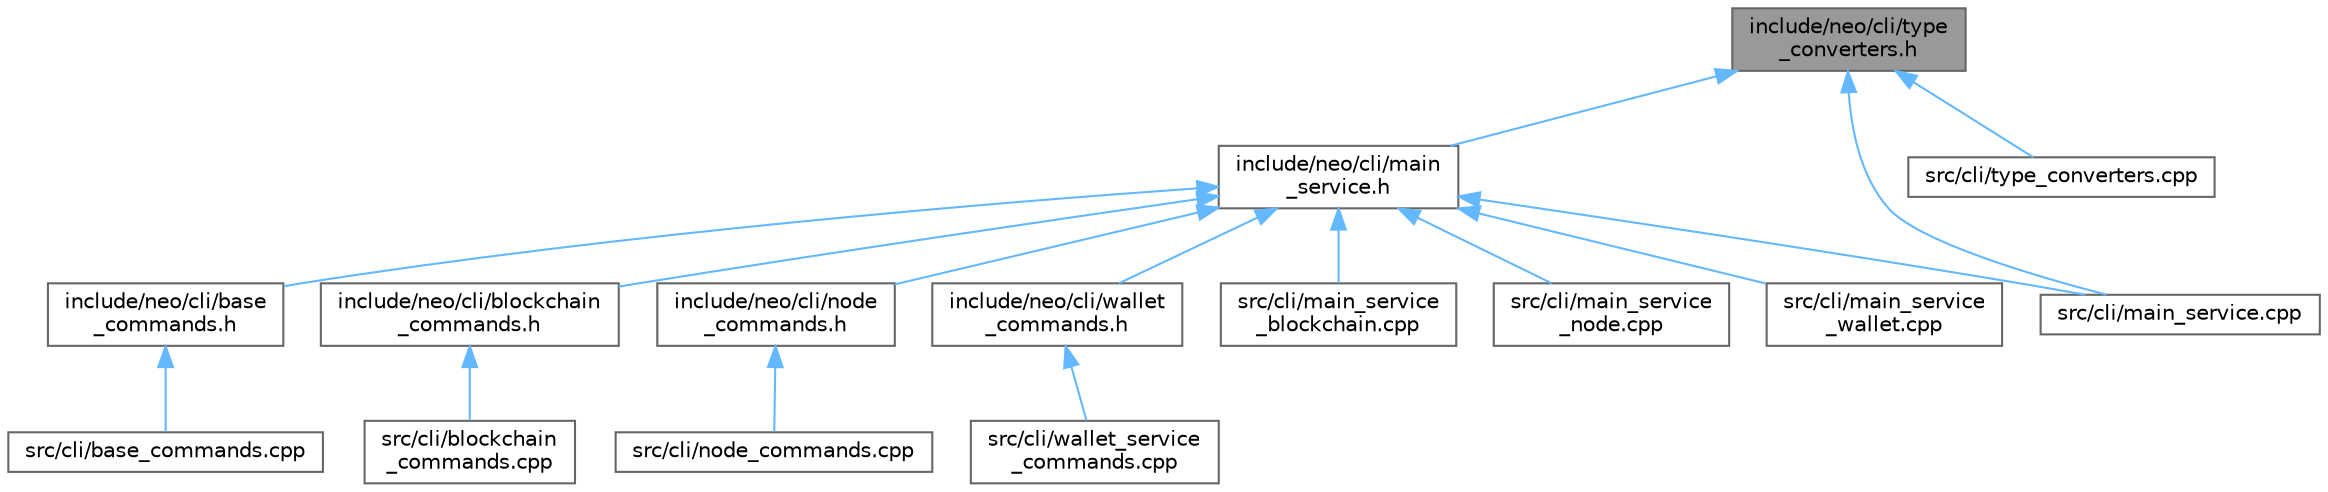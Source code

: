 digraph "include/neo/cli/type_converters.h"
{
 // LATEX_PDF_SIZE
  bgcolor="transparent";
  edge [fontname=Helvetica,fontsize=10,labelfontname=Helvetica,labelfontsize=10];
  node [fontname=Helvetica,fontsize=10,shape=box,height=0.2,width=0.4];
  Node1 [id="Node000001",label="include/neo/cli/type\l_converters.h",height=0.2,width=0.4,color="gray40", fillcolor="grey60", style="filled", fontcolor="black",tooltip=" "];
  Node1 -> Node2 [id="edge16_Node000001_Node000002",dir="back",color="steelblue1",style="solid",tooltip=" "];
  Node2 [id="Node000002",label="include/neo/cli/main\l_service.h",height=0.2,width=0.4,color="grey40", fillcolor="white", style="filled",URL="$main__service_8h.html",tooltip=" "];
  Node2 -> Node3 [id="edge17_Node000002_Node000003",dir="back",color="steelblue1",style="solid",tooltip=" "];
  Node3 [id="Node000003",label="include/neo/cli/base\l_commands.h",height=0.2,width=0.4,color="grey40", fillcolor="white", style="filled",URL="$base__commands_8h.html",tooltip=" "];
  Node3 -> Node4 [id="edge18_Node000003_Node000004",dir="back",color="steelblue1",style="solid",tooltip=" "];
  Node4 [id="Node000004",label="src/cli/base_commands.cpp",height=0.2,width=0.4,color="grey40", fillcolor="white", style="filled",URL="$base__commands_8cpp.html",tooltip=" "];
  Node2 -> Node5 [id="edge19_Node000002_Node000005",dir="back",color="steelblue1",style="solid",tooltip=" "];
  Node5 [id="Node000005",label="include/neo/cli/blockchain\l_commands.h",height=0.2,width=0.4,color="grey40", fillcolor="white", style="filled",URL="$blockchain__commands_8h.html",tooltip=" "];
  Node5 -> Node6 [id="edge20_Node000005_Node000006",dir="back",color="steelblue1",style="solid",tooltip=" "];
  Node6 [id="Node000006",label="src/cli/blockchain\l_commands.cpp",height=0.2,width=0.4,color="grey40", fillcolor="white", style="filled",URL="$blockchain__commands_8cpp.html",tooltip=" "];
  Node2 -> Node7 [id="edge21_Node000002_Node000007",dir="back",color="steelblue1",style="solid",tooltip=" "];
  Node7 [id="Node000007",label="include/neo/cli/node\l_commands.h",height=0.2,width=0.4,color="grey40", fillcolor="white", style="filled",URL="$node__commands_8h.html",tooltip=" "];
  Node7 -> Node8 [id="edge22_Node000007_Node000008",dir="back",color="steelblue1",style="solid",tooltip=" "];
  Node8 [id="Node000008",label="src/cli/node_commands.cpp",height=0.2,width=0.4,color="grey40", fillcolor="white", style="filled",URL="$node__commands_8cpp.html",tooltip=" "];
  Node2 -> Node9 [id="edge23_Node000002_Node000009",dir="back",color="steelblue1",style="solid",tooltip=" "];
  Node9 [id="Node000009",label="include/neo/cli/wallet\l_commands.h",height=0.2,width=0.4,color="grey40", fillcolor="white", style="filled",URL="$wallet__commands_8h.html",tooltip=" "];
  Node9 -> Node10 [id="edge24_Node000009_Node000010",dir="back",color="steelblue1",style="solid",tooltip=" "];
  Node10 [id="Node000010",label="src/cli/wallet_service\l_commands.cpp",height=0.2,width=0.4,color="grey40", fillcolor="white", style="filled",URL="$wallet__service__commands_8cpp.html",tooltip=" "];
  Node2 -> Node11 [id="edge25_Node000002_Node000011",dir="back",color="steelblue1",style="solid",tooltip=" "];
  Node11 [id="Node000011",label="src/cli/main_service.cpp",height=0.2,width=0.4,color="grey40", fillcolor="white", style="filled",URL="$main__service_8cpp.html",tooltip=" "];
  Node2 -> Node12 [id="edge26_Node000002_Node000012",dir="back",color="steelblue1",style="solid",tooltip=" "];
  Node12 [id="Node000012",label="src/cli/main_service\l_blockchain.cpp",height=0.2,width=0.4,color="grey40", fillcolor="white", style="filled",URL="$main__service__blockchain_8cpp.html",tooltip=" "];
  Node2 -> Node13 [id="edge27_Node000002_Node000013",dir="back",color="steelblue1",style="solid",tooltip=" "];
  Node13 [id="Node000013",label="src/cli/main_service\l_node.cpp",height=0.2,width=0.4,color="grey40", fillcolor="white", style="filled",URL="$main__service__node_8cpp.html",tooltip=" "];
  Node2 -> Node14 [id="edge28_Node000002_Node000014",dir="back",color="steelblue1",style="solid",tooltip=" "];
  Node14 [id="Node000014",label="src/cli/main_service\l_wallet.cpp",height=0.2,width=0.4,color="grey40", fillcolor="white", style="filled",URL="$main__service__wallet_8cpp.html",tooltip=" "];
  Node1 -> Node11 [id="edge29_Node000001_Node000011",dir="back",color="steelblue1",style="solid",tooltip=" "];
  Node1 -> Node15 [id="edge30_Node000001_Node000015",dir="back",color="steelblue1",style="solid",tooltip=" "];
  Node15 [id="Node000015",label="src/cli/type_converters.cpp",height=0.2,width=0.4,color="grey40", fillcolor="white", style="filled",URL="$type__converters_8cpp.html",tooltip=" "];
}
